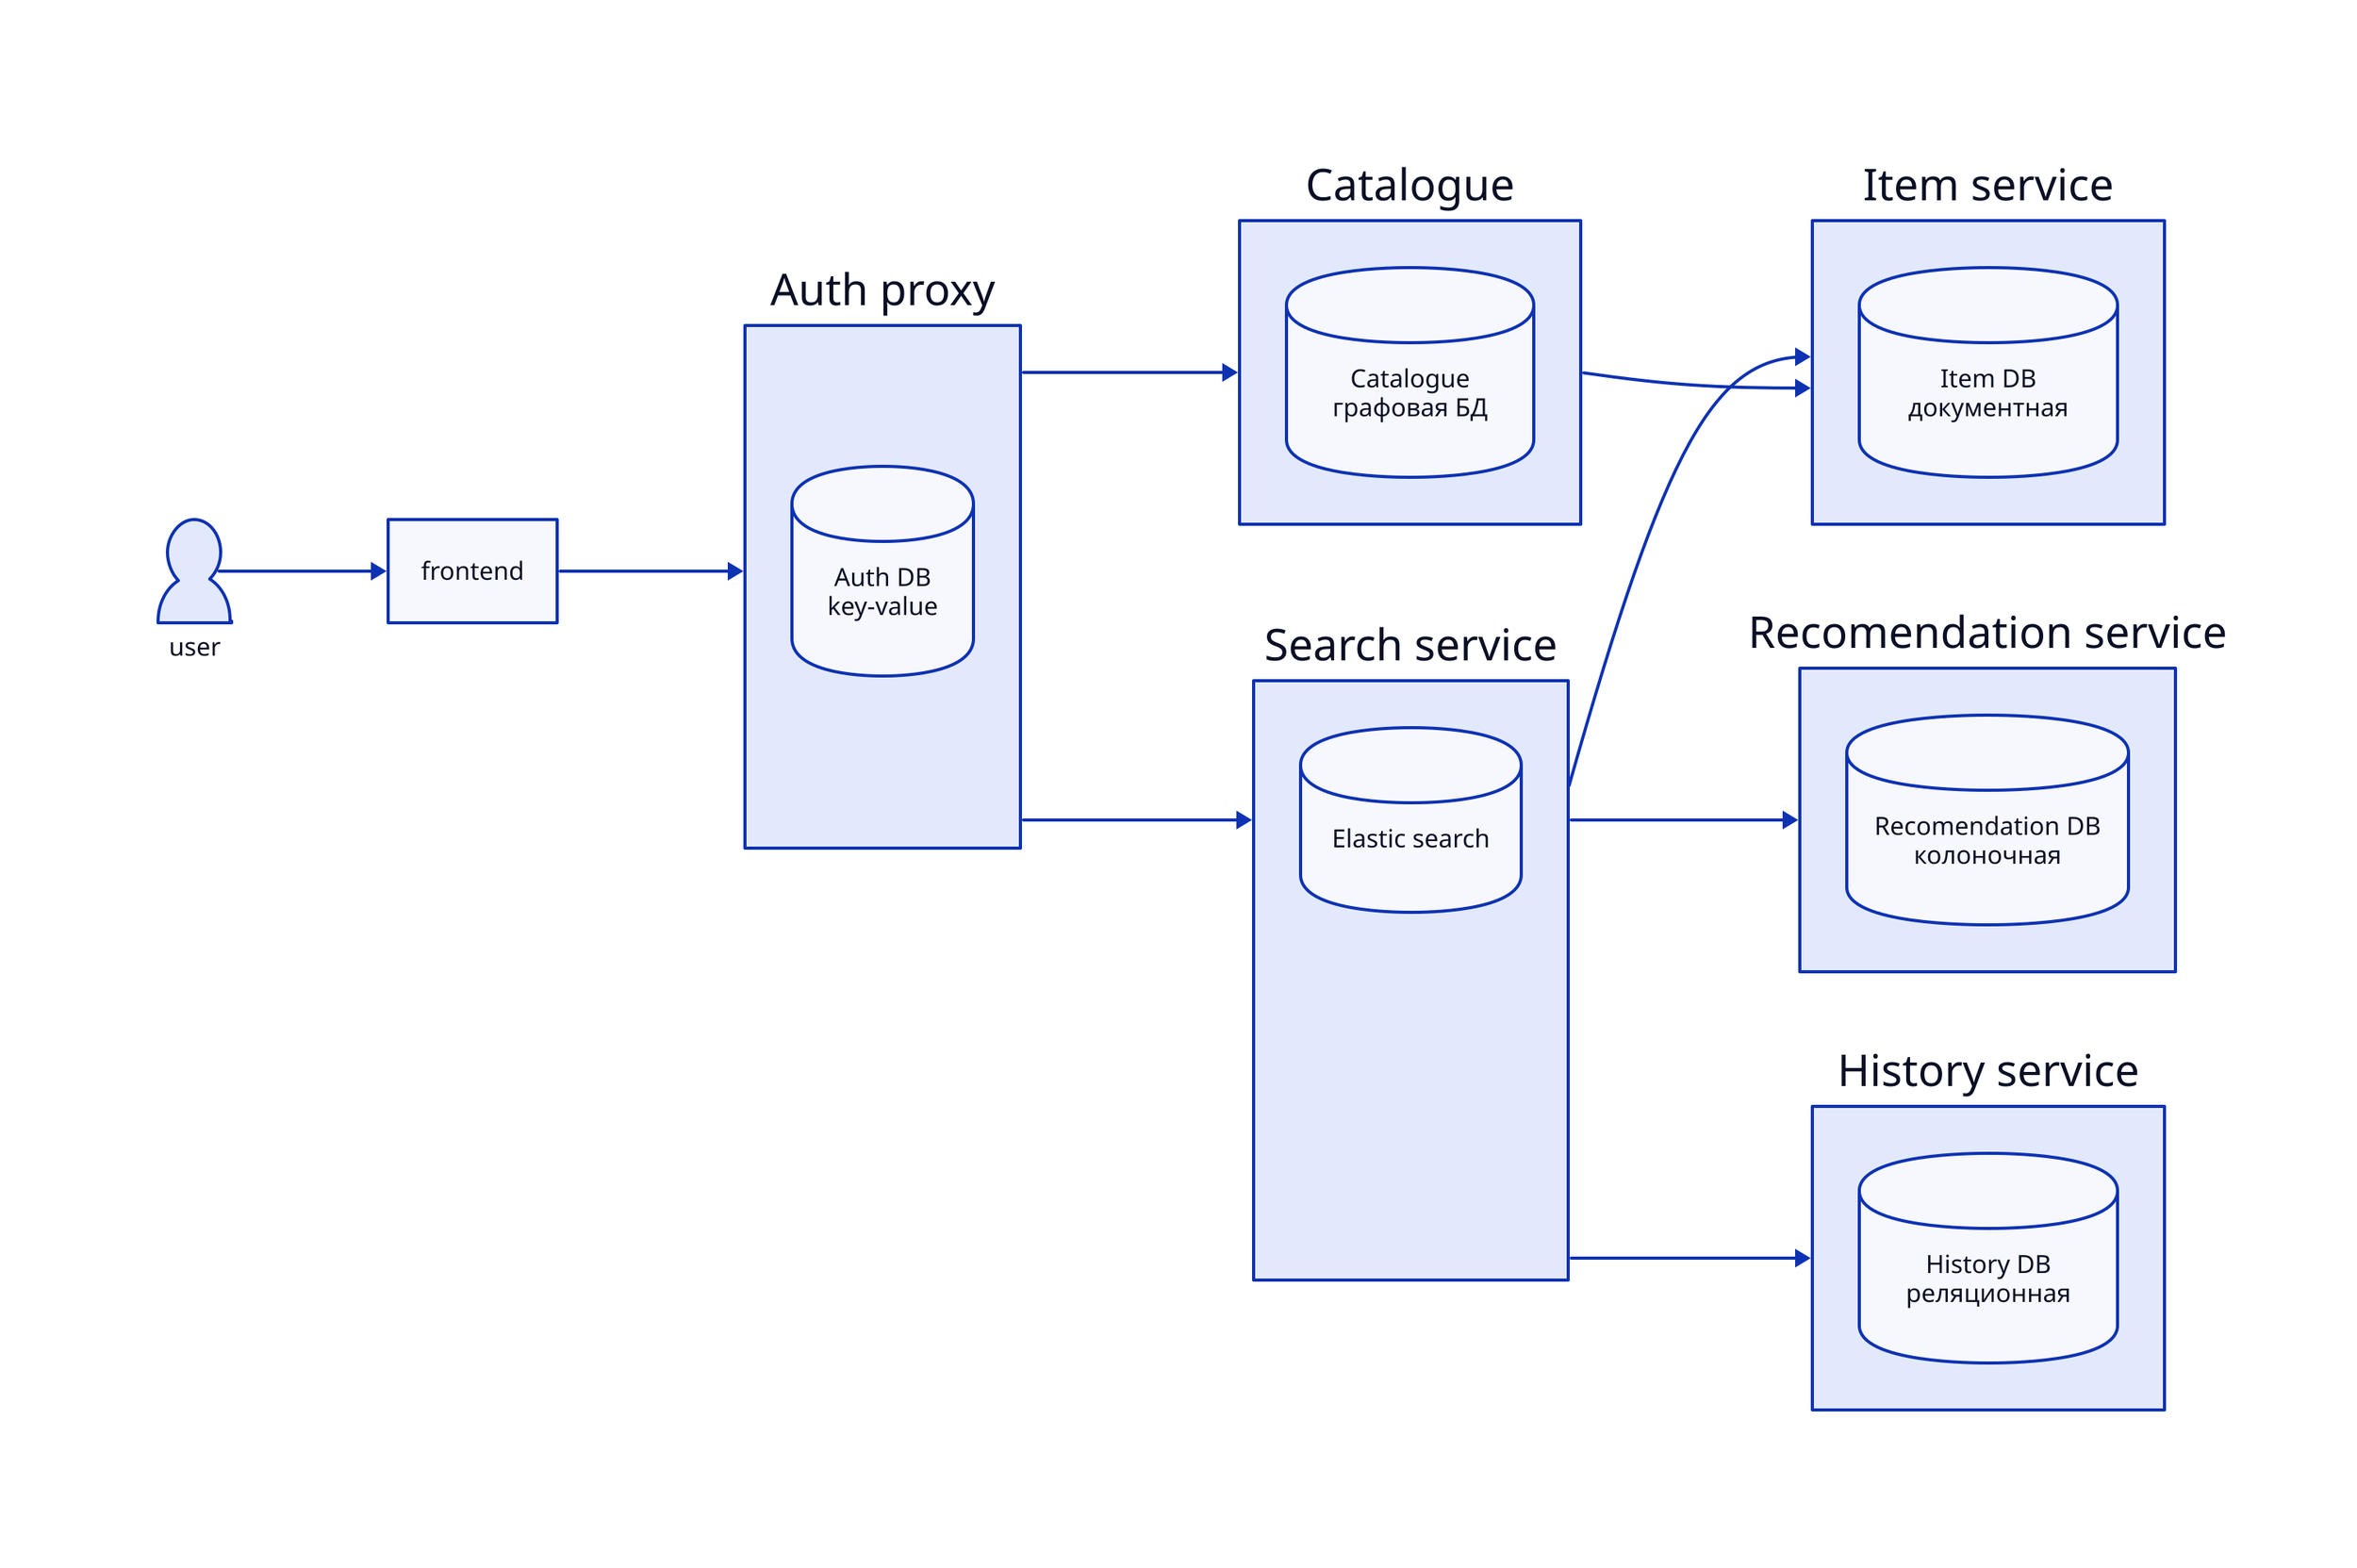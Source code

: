 vars: {
    d2-config: {
        layout-engine: elk
        # Terminal theme code
        theme-id: 300
    }
}
direction: right

user: {
  shape: person
}

frontend

user->frontend

item_service: Item service{
    
    item_db: Item DB\nдокументная{
        shape: cylinder
        # style.stroke: deepskyblue
    }
}


# item_service->item_db

recomendation: Recomendation service{

    recomendation_db: Recomendation DB\nколоночная{
        shape: cylinder
    }
}
    

# recomendation->recomendation_db

history: History service{

    
    history_db: History DB\nреляционная{
        shape: cylinder
    }
}

# history->history_db

search_service: Search service{

    search_db: Elastic search{
        shape: cylinder
    }
}

search_service->history
search_service->recomendation
search_service->item_service

catalogue: Catalogue{

    catalogue_db: Catalogue\nграфовая БД{
        shape: cylinder
    }
}

catalogue->item_service


auth_proxy: Auth proxy{

    auth_db:Auth DB\nkey-value{
        shape: cylinder
    }
}

frontend->auth_proxy

auth_proxy->catalogue

auth_proxy->search_service
